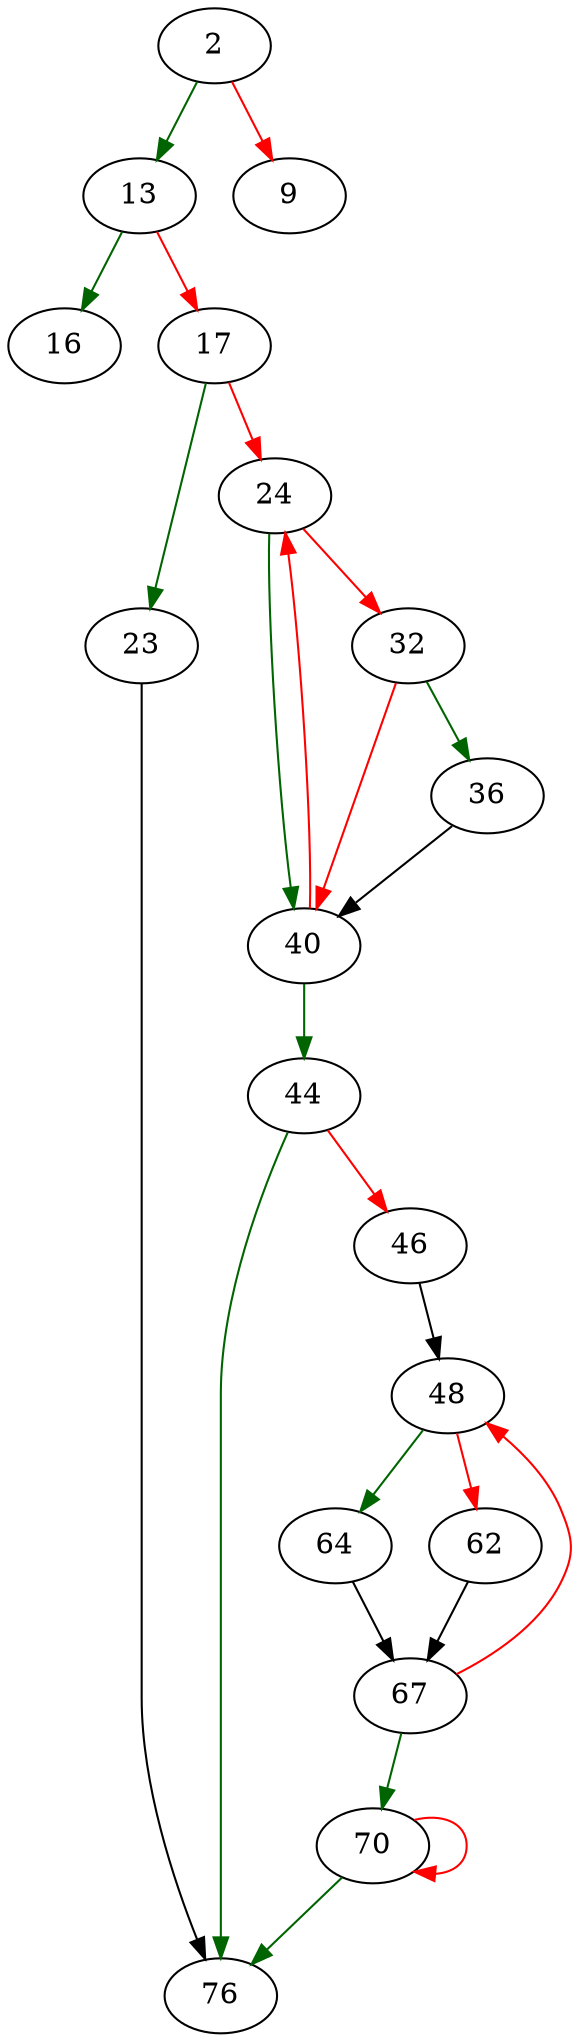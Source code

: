 strict digraph "users" {
	// Node definitions.
	2 [entry=true];
	13;
	9;
	16;
	17;
	23;
	24;
	76;
	40;
	32;
	36;
	44;
	46;
	48;
	64;
	62;
	67;
	70;

	// Edge definitions.
	2 -> 13 [
		color=darkgreen
		cond=true
	];
	2 -> 9 [
		color=red
		cond=false
	];
	13 -> 16 [
		color=darkgreen
		cond=true
	];
	13 -> 17 [
		color=red
		cond=false
	];
	17 -> 23 [
		color=darkgreen
		cond=true
	];
	17 -> 24 [
		color=red
		cond=false
	];
	23 -> 76;
	24 -> 40 [
		color=darkgreen
		cond=true
	];
	24 -> 32 [
		color=red
		cond=false
	];
	40 -> 24 [
		color=red
		cond=false
	];
	40 -> 44 [
		color=darkgreen
		cond=true
	];
	32 -> 40 [
		color=red
		cond=false
	];
	32 -> 36 [
		color=darkgreen
		cond=true
	];
	36 -> 40;
	44 -> 76 [
		color=darkgreen
		cond=true
	];
	44 -> 46 [
		color=red
		cond=false
	];
	46 -> 48;
	48 -> 64 [
		color=darkgreen
		cond=true
	];
	48 -> 62 [
		color=red
		cond=false
	];
	64 -> 67;
	62 -> 67;
	67 -> 48 [
		color=red
		cond=false
	];
	67 -> 70 [
		color=darkgreen
		cond=true
	];
	70 -> 76 [
		color=darkgreen
		cond=true
	];
	70 -> 70 [
		color=red
		cond=false
	];
}